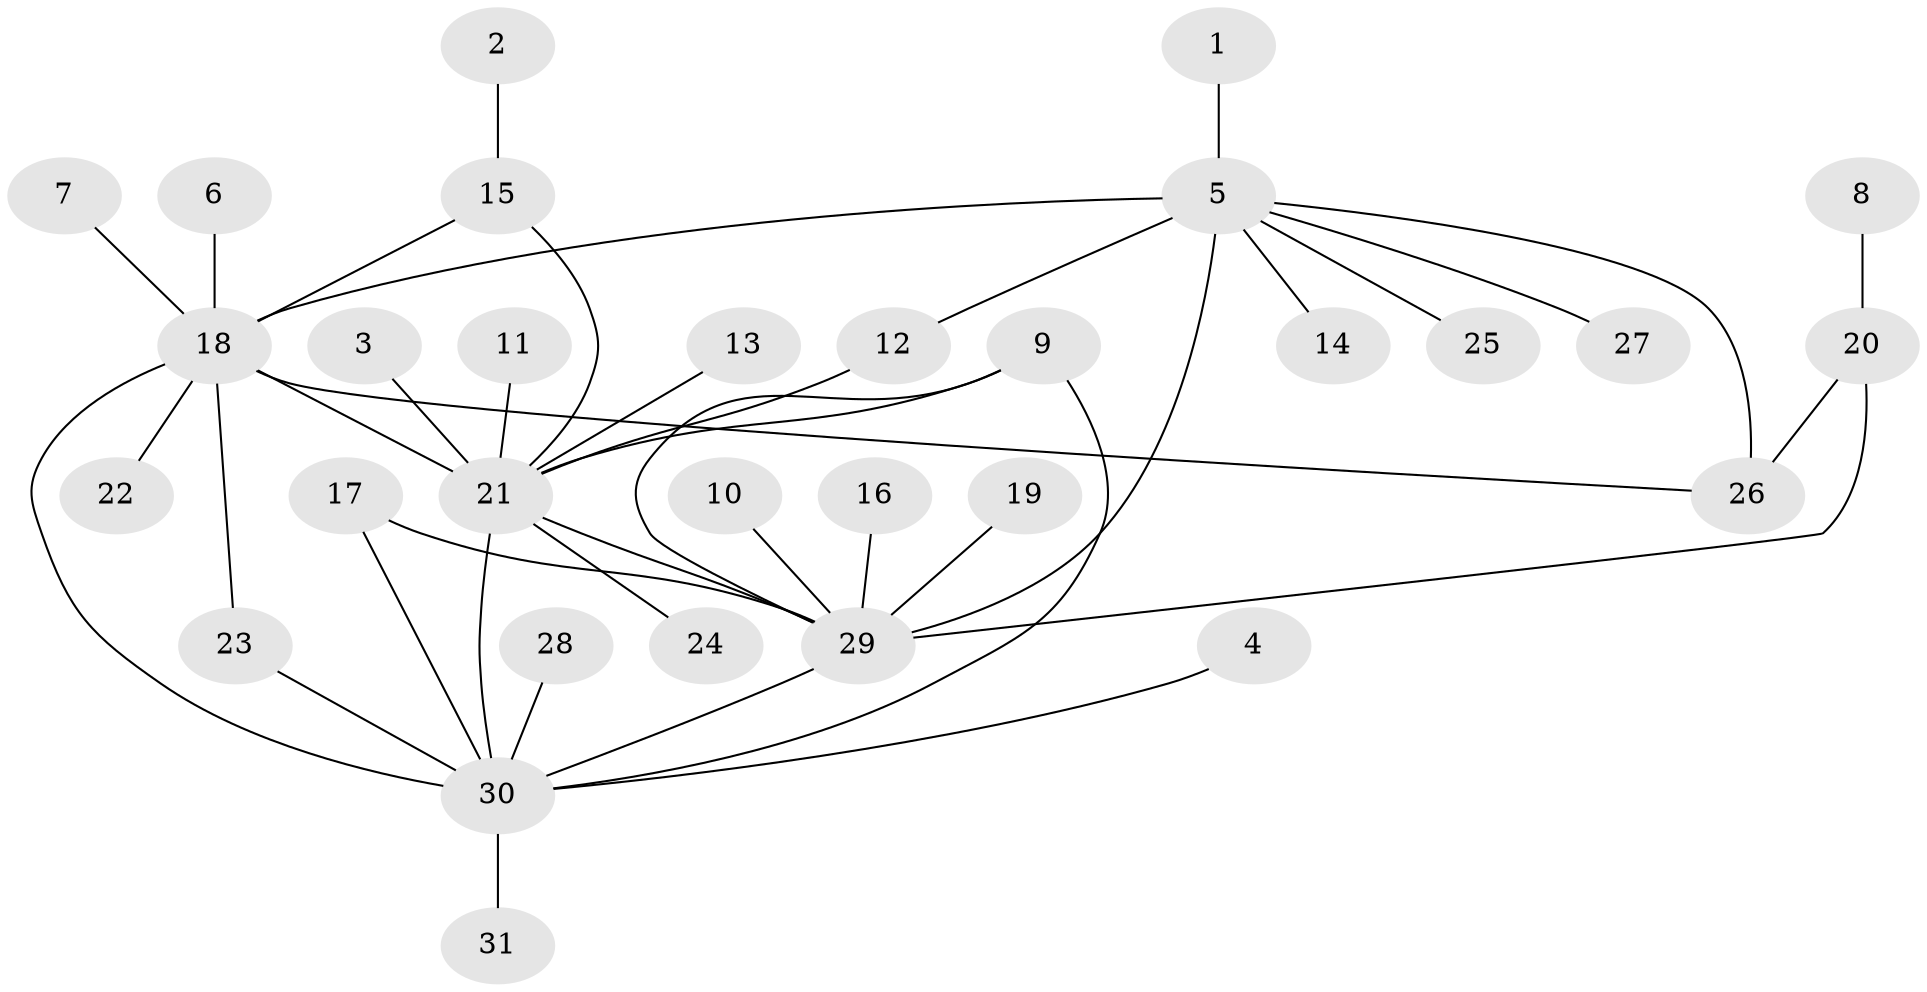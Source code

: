 // original degree distribution, {10: 0.016129032258064516, 7: 0.016129032258064516, 11: 0.03225806451612903, 3: 0.0967741935483871, 4: 0.03225806451612903, 8: 0.03225806451612903, 2: 0.1935483870967742, 5: 0.06451612903225806, 6: 0.016129032258064516, 1: 0.5}
// Generated by graph-tools (version 1.1) at 2025/49/03/09/25 03:49:55]
// undirected, 31 vertices, 41 edges
graph export_dot {
graph [start="1"]
  node [color=gray90,style=filled];
  1;
  2;
  3;
  4;
  5;
  6;
  7;
  8;
  9;
  10;
  11;
  12;
  13;
  14;
  15;
  16;
  17;
  18;
  19;
  20;
  21;
  22;
  23;
  24;
  25;
  26;
  27;
  28;
  29;
  30;
  31;
  1 -- 5 [weight=1.0];
  2 -- 15 [weight=1.0];
  3 -- 21 [weight=1.0];
  4 -- 30 [weight=1.0];
  5 -- 12 [weight=1.0];
  5 -- 14 [weight=1.0];
  5 -- 18 [weight=2.0];
  5 -- 25 [weight=1.0];
  5 -- 26 [weight=1.0];
  5 -- 27 [weight=1.0];
  5 -- 29 [weight=2.0];
  6 -- 18 [weight=2.0];
  7 -- 18 [weight=1.0];
  8 -- 20 [weight=1.0];
  9 -- 21 [weight=1.0];
  9 -- 29 [weight=1.0];
  9 -- 30 [weight=1.0];
  10 -- 29 [weight=2.0];
  11 -- 21 [weight=1.0];
  12 -- 21 [weight=1.0];
  13 -- 21 [weight=1.0];
  15 -- 18 [weight=1.0];
  15 -- 21 [weight=1.0];
  16 -- 29 [weight=1.0];
  17 -- 29 [weight=1.0];
  17 -- 30 [weight=1.0];
  18 -- 21 [weight=1.0];
  18 -- 22 [weight=1.0];
  18 -- 23 [weight=1.0];
  18 -- 26 [weight=1.0];
  18 -- 30 [weight=1.0];
  19 -- 29 [weight=2.0];
  20 -- 26 [weight=1.0];
  20 -- 29 [weight=1.0];
  21 -- 24 [weight=1.0];
  21 -- 29 [weight=1.0];
  21 -- 30 [weight=1.0];
  23 -- 30 [weight=1.0];
  28 -- 30 [weight=1.0];
  29 -- 30 [weight=1.0];
  30 -- 31 [weight=1.0];
}
